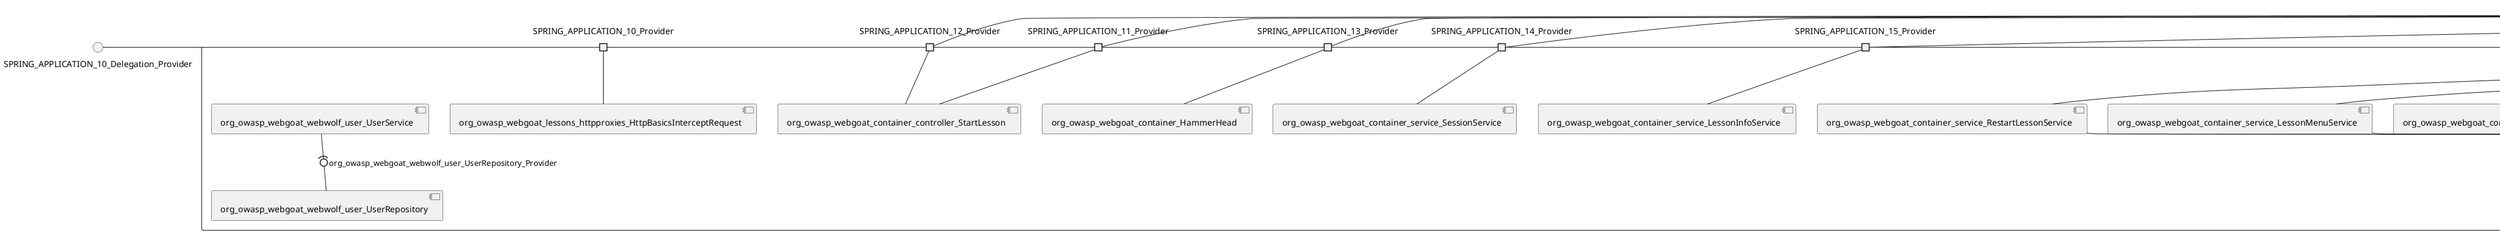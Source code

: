 @startuml
skinparam fixCircleLabelOverlapping true
skinparam componentStyle uml2
() SPRING_APPLICATION_10_Delegation_Provider
() SPRING_APPLICATION_11_Delegation_Provider
() SPRING_APPLICATION_12_Delegation_Provider
() SPRING_APPLICATION_13_Delegation_Provider
() SPRING_APPLICATION_14_Delegation_Provider
() SPRING_APPLICATION_15_Delegation_Provider
() SPRING_APPLICATION_16_Delegation_Provider
() SPRING_APPLICATION_2_Delegation_Provider
() SPRING_APPLICATION_3_Delegation_Provider
() SPRING_APPLICATION_4_Delegation_Provider
() SPRING_APPLICATION_5_Delegation_Provider
() SPRING_APPLICATION_6_Delegation_Provider
() SPRING_APPLICATION_7_Delegation_Provider
() SPRING_APPLICATION_8_Delegation_Provider
() SPRING_APPLICATION_9_Delegation_Provider
() SPRING_APPLICATION_BypassRestrictions_FieldRestrictions_POST_Delegation_Provider
() SPRING_APPLICATION_BypassRestrictions_frontendValidation_POST_Delegation_Provider
() SPRING_APPLICATION_ChromeDevTools_dummy_POST_Delegation_Provider
() SPRING_APPLICATION_ChromeDevTools_network_POST_Delegation_Provider
() SPRING_APPLICATION_CrossSiteScriptingStored_stored_xss_POST_Delegation_Provider
() SPRING_APPLICATION_CrossSiteScriptingStored_stored_xss_follow_up_POST_Delegation_Provider
() SPRING_APPLICATION_CrossSiteScripting_attack1_POST_Delegation_Provider
() SPRING_APPLICATION_CrossSiteScripting_attack3_POST_Delegation_Provider
() SPRING_APPLICATION_CrossSiteScripting_attack4_POST_Delegation_Provider
() SPRING_APPLICATION_CrossSiteScripting_attack5a_GET_Delegation_Provider
() SPRING_APPLICATION_CrossSiteScripting_attack6a_POST_Delegation_Provider
() SPRING_APPLICATION_CrossSiteScripting_dom_follow_up_POST_Delegation_Provider
() SPRING_APPLICATION_CrossSiteScripting_phone_home_xss_POST_Delegation_Provider
() SPRING_APPLICATION_CrossSiteScripting_quiz_GET_POST_Delegation_Provider
() SPRING_APPLICATION_Delegation_Provider
() SPRING_APPLICATION_GET_10_Delegation_Provider
() SPRING_APPLICATION_GET_11_Delegation_Provider
() SPRING_APPLICATION_GET_2_Delegation_Provider
() SPRING_APPLICATION_GET_3_Delegation_Provider
() SPRING_APPLICATION_GET_4_Delegation_Provider
() SPRING_APPLICATION_GET_5_Delegation_Provider
() SPRING_APPLICATION_GET_6_Delegation_Provider
() SPRING_APPLICATION_GET_7_Delegation_Provider
() SPRING_APPLICATION_GET_8_Delegation_Provider
() SPRING_APPLICATION_GET_9_Delegation_Provider
() SPRING_APPLICATION_GET_Delegation_Provider
() SPRING_APPLICATION_HtmlTampering_task_POST_Delegation_Provider
() SPRING_APPLICATION_HttpBasics_attack1_POST_Delegation_Provider
() SPRING_APPLICATION_HttpBasics_attack2_POST_Delegation_Provider
() SPRING_APPLICATION_IDOR_diff_attributes_POST_Delegation_Provider
() SPRING_APPLICATION_IDOR_login_POST_Delegation_Provider
() SPRING_APPLICATION_IDOR_profile_alt_path_POST_Delegation_Provider
() SPRING_APPLICATION_InsecureDeserialization_task_POST_Delegation_Provider
() SPRING_APPLICATION_InsecureLogin_Delegation_Provider
() SPRING_APPLICATION_JWT_decode_POST_Delegation_Provider
() SPRING_APPLICATION_JWT_jku_Delegation_Provider
() SPRING_APPLICATION_JWT_kid_Delegation_Provider
() SPRING_APPLICATION_JWT_quiz_GET_POST_Delegation_Provider
() SPRING_APPLICATION_JWT_refresh_Delegation_Provider
() SPRING_APPLICATION_JWT_secret_POST_Delegation_Provider
() SPRING_APPLICATION_JWT_votings_Delegation_Provider
() SPRING_APPLICATION_LogSpoofing_log_bleeding_POST_Delegation_Provider
() SPRING_APPLICATION_LogSpoofing_log_spoofing_POST_Delegation_Provider
() SPRING_APPLICATION_POST_10_Delegation_Provider
() SPRING_APPLICATION_POST_11_Delegation_Provider
() SPRING_APPLICATION_POST_12_Delegation_Provider
() SPRING_APPLICATION_POST_13_Delegation_Provider
() SPRING_APPLICATION_POST_14_Delegation_Provider
() SPRING_APPLICATION_POST_15_Delegation_Provider
() SPRING_APPLICATION_POST_16_Delegation_Provider
() SPRING_APPLICATION_POST_17_Delegation_Provider
() SPRING_APPLICATION_POST_18_Delegation_Provider
() SPRING_APPLICATION_POST_2_Delegation_Provider
() SPRING_APPLICATION_POST_3_Delegation_Provider
() SPRING_APPLICATION_POST_4_Delegation_Provider
() SPRING_APPLICATION_POST_5_Delegation_Provider
() SPRING_APPLICATION_POST_6_Delegation_Provider
() SPRING_APPLICATION_POST_7_Delegation_Provider
() SPRING_APPLICATION_POST_8_Delegation_Provider
() SPRING_APPLICATION_POST_9_Delegation_Provider
() SPRING_APPLICATION_POST_Delegation_Provider
() SPRING_APPLICATION_PUT_Delegation_Provider
() SPRING_APPLICATION_PasswordReset_ForgotPassword_create_password_reset_link_POST_Delegation_Provider
() SPRING_APPLICATION_PasswordReset_SecurityQuestions_POST_Delegation_Provider
() SPRING_APPLICATION_PasswordReset_reset_Delegation_Provider
() SPRING_APPLICATION_PasswordReset_simple_mail_reset_POST_Delegation_Provider
() SPRING_APPLICATION_PathTraversal_profile_picture_GET_Delegation_Provider
() SPRING_APPLICATION_PathTraversal_profile_picture_fix_GET_Delegation_Provider
() SPRING_APPLICATION_PathTraversal_profile_upload_POST_Delegation_Provider
() SPRING_APPLICATION_PathTraversal_profile_upload_fix_POST_Delegation_Provider
() SPRING_APPLICATION_PathTraversal_profile_upload_remove_user_input_POST_Delegation_Provider
() SPRING_APPLICATION_PathTraversal_random_POST_Delegation_Provider
() SPRING_APPLICATION_PathTraversal_random_picture_GET_Delegation_Provider
() SPRING_APPLICATION_PathTraversal_zip_slip_Delegation_Provider
() SPRING_APPLICATION_SSRF_task1_POST_Delegation_Provider
() SPRING_APPLICATION_SSRF_task2_POST_Delegation_Provider
() SPRING_APPLICATION_SecurePasswords_assignment_POST_Delegation_Provider
() SPRING_APPLICATION_SqlInjectionAdvanced_attack6a_POST_Delegation_Provider
() SPRING_APPLICATION_SqlInjectionAdvanced_attack6b_POST_Delegation_Provider
() SPRING_APPLICATION_SqlInjectionAdvanced_challenge_Login_POST_Delegation_Provider
() SPRING_APPLICATION_SqlInjectionAdvanced_challenge_PUT_Delegation_Provider
() SPRING_APPLICATION_SqlInjectionAdvanced_quiz_GET_POST_Delegation_Provider
() SPRING_APPLICATION_SqlInjectionMitigations_attack10a_POST_Delegation_Provider
() SPRING_APPLICATION_SqlInjectionMitigations_attack10b_POST_Delegation_Provider
() SPRING_APPLICATION_SqlInjectionMitigations_attack12a_POST_Delegation_Provider
() SPRING_APPLICATION_SqlInjectionMitigations_servers_GET_Delegation_Provider
() SPRING_APPLICATION_SqlInjection_assignment5a_POST_Delegation_Provider
() SPRING_APPLICATION_SqlInjection_assignment5b_POST_Delegation_Provider
() SPRING_APPLICATION_SqlInjection_attack10_POST_Delegation_Provider
() SPRING_APPLICATION_SqlInjection_attack2_POST_Delegation_Provider
() SPRING_APPLICATION_SqlInjection_attack3_POST_Delegation_Provider
() SPRING_APPLICATION_SqlInjection_attack4_POST_Delegation_Provider
() SPRING_APPLICATION_SqlInjection_attack5_POST_Delegation_Provider
() SPRING_APPLICATION_SqlInjection_attack8_POST_Delegation_Provider
() SPRING_APPLICATION_SqlInjection_attack9_POST_Delegation_Provider
() SPRING_APPLICATION_SqlOnlyInputValidationOnKeywords_attack_POST_Delegation_Provider
() SPRING_APPLICATION_SqlOnlyInputValidation_attack_POST_Delegation_Provider
() SPRING_APPLICATION_VulnerableComponents_attack1_POST_Delegation_Provider
() SPRING_APPLICATION_WebWolf_GET_Delegation_Provider
() SPRING_APPLICATION_WebWolf_landing_Delegation_Provider
() SPRING_APPLICATION_WebWolf_mail_Delegation_Provider
() SPRING_APPLICATION_challenge_1_POST_Delegation_Provider
() SPRING_APPLICATION_challenge_5_POST_Delegation_Provider
() SPRING_APPLICATION_challenge_7_Delegation_Provider
() SPRING_APPLICATION_challenge_8_Delegation_Provider
() SPRING_APPLICATION_challenge_logo_Delegation_Provider
() SPRING_APPLICATION_cia_quiz_GET_POST_Delegation_Provider
() SPRING_APPLICATION_clientSideFiltering_attack1_POST_Delegation_Provider
() SPRING_APPLICATION_clientSideFiltering_challenge_store_coupons_GET_Delegation_Provider
() SPRING_APPLICATION_clientSideFiltering_getItForFree_POST_Delegation_Provider
() SPRING_APPLICATION_clientSideFiltering_salaries_GET_Delegation_Provider
() SPRING_APPLICATION_crypto_encoding_basic_auth_POST_Delegation_Provider
() SPRING_APPLICATION_crypto_encoding_xor_POST_Delegation_Provider
() SPRING_APPLICATION_crypto_hashing_POST_Delegation_Provider
() SPRING_APPLICATION_crypto_secure_defaults_POST_Delegation_Provider
() SPRING_APPLICATION_crypto_signing_verify_POST_Delegation_Provider
() SPRING_APPLICATION_csrf_feedback_message_POST_Delegation_Provider
() SPRING_APPLICATION_csrf_review_POST_Delegation_Provider
() SPRING_APPLICATION_files_GET_Delegation_Provider
() SPRING_APPLICATION_fileupload_POST_Delegation_Provider
() SPRING_APPLICATION_jwt_Delegation_Provider
() SPRING_APPLICATION_landing_Delegation_Provider
() SPRING_APPLICATION_lesson_template_Delegation_Provider
() SPRING_APPLICATION_login_oauth_mvc_GET_Delegation_Provider
() SPRING_APPLICATION_mail_DELETE_GET_POST_Delegation_Provider
() SPRING_APPLICATION_register_mvc_POST_Delegation_Provider
() SPRING_APPLICATION_registration_GET_Delegation_Provider
() SPRING_APPLICATION_requests_GET_Delegation_Provider
() SPRING_APPLICATION_scoreboard_data_GET_Delegation_Provider
() SPRING_APPLICATION_server_directory_GET_Delegation_Provider
() SPRING_APPLICATION_service_debug_labels_mvc_Delegation_Provider
() SPRING_APPLICATION_service_lessonoverview_mvc_Delegation_Provider
() SPRING_APPLICATION_xxe_comments_GET_Delegation_Provider
rectangle System {
[org_owasp_webgoat_container_HammerHead] [[webgoat-webgoat.repository#_lo2IvJNBEe-SdM0CzqaZ6Q]]
[org_owasp_webgoat_container_WebWolfRedirect] [[webgoat-webgoat.repository#_lo2IvJNBEe-SdM0CzqaZ6Q]]
[org_owasp_webgoat_container_controller_StartLesson] [[webgoat-webgoat.repository#_lo2IvJNBEe-SdM0CzqaZ6Q]]
[org_owasp_webgoat_container_controller_Welcome] [[webgoat-webgoat.repository#_lo2IvJNBEe-SdM0CzqaZ6Q]]
[org_owasp_webgoat_container_i18n_PluginMessages_Provider] [[webgoat-webgoat.repository#_lo2IvJNBEe-SdM0CzqaZ6Q]]
[org_owasp_webgoat_container_report_ReportCardController] [[webgoat-webgoat.repository#_lo2IvJNBEe-SdM0CzqaZ6Q]]
[org_owasp_webgoat_container_service_EnvironmentService] [[webgoat-webgoat.repository#_lo2IvJNBEe-SdM0CzqaZ6Q]]
[org_owasp_webgoat_container_service_HintService] [[webgoat-webgoat.repository#_lo2IvJNBEe-SdM0CzqaZ6Q]]
[org_owasp_webgoat_container_service_LabelDebugService] [[webgoat-webgoat.repository#_lo2IvJNBEe-SdM0CzqaZ6Q]]
[org_owasp_webgoat_container_service_LabelService] [[webgoat-webgoat.repository#_lo2IvJNBEe-SdM0CzqaZ6Q]]
[org_owasp_webgoat_container_service_LessonInfoService] [[webgoat-webgoat.repository#_lo2IvJNBEe-SdM0CzqaZ6Q]]
[org_owasp_webgoat_container_service_LessonMenuService] [[webgoat-webgoat.repository#_lo2IvJNBEe-SdM0CzqaZ6Q]]
[org_owasp_webgoat_container_service_LessonProgressService] [[webgoat-webgoat.repository#_lo2IvJNBEe-SdM0CzqaZ6Q]]
[org_owasp_webgoat_container_service_LessonTitleService] [[webgoat-webgoat.repository#_lo2IvJNBEe-SdM0CzqaZ6Q]]
[org_owasp_webgoat_container_service_RestartLessonService] [[webgoat-webgoat.repository#_lo2IvJNBEe-SdM0CzqaZ6Q]]
[org_owasp_webgoat_container_service_SessionService] [[webgoat-webgoat.repository#_lo2IvJNBEe-SdM0CzqaZ6Q]]
[org_owasp_webgoat_container_session_UserSessionData_Provider] [[webgoat-webgoat.repository#_lo2IvJNBEe-SdM0CzqaZ6Q]]
[org_owasp_webgoat_container_session_WebSession_Provider] [[webgoat-webgoat.repository#_lo2IvJNBEe-SdM0CzqaZ6Q]]
[org_owasp_webgoat_container_users_RegistrationController] [[webgoat-webgoat.repository#_lo2IvJNBEe-SdM0CzqaZ6Q]]
[org_owasp_webgoat_container_users_Scoreboard] [[webgoat-webgoat.repository#_lo2IvJNBEe-SdM0CzqaZ6Q]]
[org_owasp_webgoat_container_users_UserProgressRepository] [[webgoat-webgoat.repository#_lo2IvJNBEe-SdM0CzqaZ6Q]]
[org_owasp_webgoat_container_users_UserRepository] [[webgoat-webgoat.repository#_lo2IvJNBEe-SdM0CzqaZ6Q]]
[org_owasp_webgoat_container_users_UserService] [[webgoat-webgoat.repository#_lo2IvJNBEe-SdM0CzqaZ6Q]]
[org_owasp_webgoat_lessons_authbypass_VerifyAccount] [[webgoat-webgoat.repository#_lo2IvJNBEe-SdM0CzqaZ6Q]]
[org_owasp_webgoat_lessons_bypassrestrictions_BypassRestrictionsFieldRestrictions] [[webgoat-webgoat.repository#_lo2IvJNBEe-SdM0CzqaZ6Q]]
[org_owasp_webgoat_lessons_bypassrestrictions_BypassRestrictionsFrontendValidation] [[webgoat-webgoat.repository#_lo2IvJNBEe-SdM0CzqaZ6Q]]
[org_owasp_webgoat_lessons_challenges_FlagController] [[webgoat-webgoat.repository#_lo2IvJNBEe-SdM0CzqaZ6Q]]
[org_owasp_webgoat_lessons_challenges_challenge1_Assignment1] [[webgoat-webgoat.repository#_lo2IvJNBEe-SdM0CzqaZ6Q]]
[org_owasp_webgoat_lessons_challenges_challenge1_ImageServlet] [[webgoat-webgoat.repository#_lo2IvJNBEe-SdM0CzqaZ6Q]]
[org_owasp_webgoat_lessons_challenges_challenge5_Assignment5] [[webgoat-webgoat.repository#_lo2IvJNBEe-SdM0CzqaZ6Q]]
[org_owasp_webgoat_lessons_challenges_challenge7_Assignment7] [[webgoat-webgoat.repository#_lo2IvJNBEe-SdM0CzqaZ6Q]]
[org_owasp_webgoat_lessons_challenges_challenge8_Assignment8] [[webgoat-webgoat.repository#_lo2IvJNBEe-SdM0CzqaZ6Q]]
[org_owasp_webgoat_lessons_chromedevtools_NetworkDummy] [[webgoat-webgoat.repository#_lo2IvJNBEe-SdM0CzqaZ6Q]]
[org_owasp_webgoat_lessons_chromedevtools_NetworkLesson] [[webgoat-webgoat.repository#_lo2IvJNBEe-SdM0CzqaZ6Q]]
[org_owasp_webgoat_lessons_cia_CIAQuiz] [[webgoat-webgoat.repository#_lo2IvJNBEe-SdM0CzqaZ6Q]]
[org_owasp_webgoat_lessons_clientsidefiltering_ClientSideFilteringAssignment] [[webgoat-webgoat.repository#_lo2IvJNBEe-SdM0CzqaZ6Q]]
[org_owasp_webgoat_lessons_clientsidefiltering_ClientSideFilteringFreeAssignment] [[webgoat-webgoat.repository#_lo2IvJNBEe-SdM0CzqaZ6Q]]
[org_owasp_webgoat_lessons_clientsidefiltering_Salaries] [[webgoat-webgoat.repository#_lo2IvJNBEe-SdM0CzqaZ6Q]]
[org_owasp_webgoat_lessons_clientsidefiltering_ShopEndpoint] [[webgoat-webgoat.repository#_lo2IvJNBEe-SdM0CzqaZ6Q]]
[org_owasp_webgoat_lessons_cryptography_EncodingAssignment] [[webgoat-webgoat.repository#_lo2IvJNBEe-SdM0CzqaZ6Q]]
[org_owasp_webgoat_lessons_cryptography_HashingAssignment] [[webgoat-webgoat.repository#_lo2IvJNBEe-SdM0CzqaZ6Q]]
[org_owasp_webgoat_lessons_cryptography_SecureDefaultsAssignment] [[webgoat-webgoat.repository#_lo2IvJNBEe-SdM0CzqaZ6Q]]
[org_owasp_webgoat_lessons_cryptography_SigningAssignment] [[webgoat-webgoat.repository#_lo2IvJNBEe-SdM0CzqaZ6Q]]
[org_owasp_webgoat_lessons_cryptography_XOREncodingAssignment] [[webgoat-webgoat.repository#_lo2IvJNBEe-SdM0CzqaZ6Q]]
[org_owasp_webgoat_lessons_csrf_CSRFConfirmFlag1] [[webgoat-webgoat.repository#_lo2IvJNBEe-SdM0CzqaZ6Q]]
[org_owasp_webgoat_lessons_csrf_CSRFFeedback] [[webgoat-webgoat.repository#_lo2IvJNBEe-SdM0CzqaZ6Q]]
[org_owasp_webgoat_lessons_csrf_CSRFGetFlag] [[webgoat-webgoat.repository#_lo2IvJNBEe-SdM0CzqaZ6Q]]
[org_owasp_webgoat_lessons_csrf_CSRFLogin] [[webgoat-webgoat.repository#_lo2IvJNBEe-SdM0CzqaZ6Q]]
[org_owasp_webgoat_lessons_csrf_ForgedReviews] [[webgoat-webgoat.repository#_lo2IvJNBEe-SdM0CzqaZ6Q]]
[org_owasp_webgoat_lessons_csrf_ObjectMapper_Provider] [[webgoat-webgoat.repository#_lo2IvJNBEe-SdM0CzqaZ6Q]]
[org_owasp_webgoat_lessons_deserialization_InsecureDeserializationTask] [[webgoat-webgoat.repository#_lo2IvJNBEe-SdM0CzqaZ6Q]]
[org_owasp_webgoat_lessons_hijacksession_HijackSessionAssignment] [[webgoat-webgoat.repository#_lo2IvJNBEe-SdM0CzqaZ6Q]]
[org_owasp_webgoat_lessons_hijacksession_cas_HijackSessionAuthenticationProvider] [[webgoat-webgoat.repository#_lo2IvJNBEe-SdM0CzqaZ6Q]]
[org_owasp_webgoat_lessons_htmltampering_HtmlTamperingTask] [[webgoat-webgoat.repository#_lo2IvJNBEe-SdM0CzqaZ6Q]]
[org_owasp_webgoat_lessons_httpbasics_HttpBasicsLesson] [[webgoat-webgoat.repository#_lo2IvJNBEe-SdM0CzqaZ6Q]]
[org_owasp_webgoat_lessons_httpbasics_HttpBasicsQuiz] [[webgoat-webgoat.repository#_lo2IvJNBEe-SdM0CzqaZ6Q]]
[org_owasp_webgoat_lessons_httpproxies_HttpBasicsInterceptRequest] [[webgoat-webgoat.repository#_lo2IvJNBEe-SdM0CzqaZ6Q]]
[org_owasp_webgoat_lessons_idor_IDORDiffAttributes] [[webgoat-webgoat.repository#_lo2IvJNBEe-SdM0CzqaZ6Q]]
[org_owasp_webgoat_lessons_idor_IDOREditOtherProfile] [[webgoat-webgoat.repository#_lo2IvJNBEe-SdM0CzqaZ6Q]]
[org_owasp_webgoat_lessons_idor_IDORLogin] [[webgoat-webgoat.repository#_lo2IvJNBEe-SdM0CzqaZ6Q]]
[org_owasp_webgoat_lessons_idor_IDORViewOtherProfile] [[webgoat-webgoat.repository#_lo2IvJNBEe-SdM0CzqaZ6Q]]
[org_owasp_webgoat_lessons_idor_IDORViewOwnProfile] [[webgoat-webgoat.repository#_lo2IvJNBEe-SdM0CzqaZ6Q]]
[org_owasp_webgoat_lessons_idor_IDORViewOwnProfileAltUrl] [[webgoat-webgoat.repository#_lo2IvJNBEe-SdM0CzqaZ6Q]]
[org_owasp_webgoat_lessons_insecurelogin_InsecureLoginTask] [[webgoat-webgoat.repository#_lo2IvJNBEe-SdM0CzqaZ6Q]]
[org_owasp_webgoat_lessons_jwt_JWTDecodeEndpoint] [[webgoat-webgoat.repository#_lo2IvJNBEe-SdM0CzqaZ6Q]]
[org_owasp_webgoat_lessons_jwt_JWTQuiz] [[webgoat-webgoat.repository#_lo2IvJNBEe-SdM0CzqaZ6Q]]
[org_owasp_webgoat_lessons_jwt_JWTRefreshEndpoint] [[webgoat-webgoat.repository#_lo2IvJNBEe-SdM0CzqaZ6Q]]
[org_owasp_webgoat_lessons_jwt_JWTSecretKeyEndpoint] [[webgoat-webgoat.repository#_lo2IvJNBEe-SdM0CzqaZ6Q]]
[org_owasp_webgoat_lessons_jwt_JWTVotesEndpoint] [[webgoat-webgoat.repository#_lo2IvJNBEe-SdM0CzqaZ6Q]]
[org_owasp_webgoat_lessons_jwt_claimmisuse_JWTHeaderJKUEndpoint] [[webgoat-webgoat.repository#_lo2IvJNBEe-SdM0CzqaZ6Q]]
[org_owasp_webgoat_lessons_jwt_claimmisuse_JWTHeaderKIDEndpoint] [[webgoat-webgoat.repository#_lo2IvJNBEe-SdM0CzqaZ6Q]]
[org_owasp_webgoat_lessons_lessontemplate_SampleAttack] [[webgoat-webgoat.repository#_lo2IvJNBEe-SdM0CzqaZ6Q]]
[org_owasp_webgoat_lessons_logging_LogBleedingTask] [[webgoat-webgoat.repository#_lo2IvJNBEe-SdM0CzqaZ6Q]]
[org_owasp_webgoat_lessons_logging_LogSpoofingTask] [[webgoat-webgoat.repository#_lo2IvJNBEe-SdM0CzqaZ6Q]]
[org_owasp_webgoat_lessons_missingac_MissingFunctionACHiddenMenus] [[webgoat-webgoat.repository#_lo2IvJNBEe-SdM0CzqaZ6Q]]
[org_owasp_webgoat_lessons_missingac_MissingFunctionACUsers] [[webgoat-webgoat.repository#_lo2IvJNBEe-SdM0CzqaZ6Q]]
[org_owasp_webgoat_lessons_missingac_MissingFunctionACYourHash] [[webgoat-webgoat.repository#_lo2IvJNBEe-SdM0CzqaZ6Q]]
[org_owasp_webgoat_lessons_missingac_MissingFunctionACYourHashAdmin] [[webgoat-webgoat.repository#_lo2IvJNBEe-SdM0CzqaZ6Q]]
[org_owasp_webgoat_lessons_passwordreset_QuestionsAssignment] [[webgoat-webgoat.repository#_lo2IvJNBEe-SdM0CzqaZ6Q]]
[org_owasp_webgoat_lessons_passwordreset_ResetLinkAssignment] [[webgoat-webgoat.repository#_lo2IvJNBEe-SdM0CzqaZ6Q]]
[org_owasp_webgoat_lessons_passwordreset_ResetLinkAssignmentForgotPassword] [[webgoat-webgoat.repository#_lo2IvJNBEe-SdM0CzqaZ6Q]]
[org_owasp_webgoat_lessons_passwordreset_SecurityQuestionAssignment] [[webgoat-webgoat.repository#_lo2IvJNBEe-SdM0CzqaZ6Q]]
[org_owasp_webgoat_lessons_passwordreset_SimpleMailAssignment] [[webgoat-webgoat.repository#_lo2IvJNBEe-SdM0CzqaZ6Q]]
[org_owasp_webgoat_lessons_passwordreset_TriedQuestions] [[webgoat-webgoat.repository#_lo2IvJNBEe-SdM0CzqaZ6Q]]
[org_owasp_webgoat_lessons_pathtraversal_ProfileUpload] [[webgoat-webgoat.repository#_lo2IvJNBEe-SdM0CzqaZ6Q]]
[org_owasp_webgoat_lessons_pathtraversal_ProfileUploadFix] [[webgoat-webgoat.repository#_lo2IvJNBEe-SdM0CzqaZ6Q]]
[org_owasp_webgoat_lessons_pathtraversal_ProfileUploadRemoveUserInput] [[webgoat-webgoat.repository#_lo2IvJNBEe-SdM0CzqaZ6Q]]
[org_owasp_webgoat_lessons_pathtraversal_ProfileUploadRetrieval] [[webgoat-webgoat.repository#_lo2IvJNBEe-SdM0CzqaZ6Q]]
[org_owasp_webgoat_lessons_pathtraversal_ProfileZipSlip] [[webgoat-webgoat.repository#_lo2IvJNBEe-SdM0CzqaZ6Q]]
[org_owasp_webgoat_lessons_securepasswords_SecurePasswordsAssignment] [[webgoat-webgoat.repository#_lo2IvJNBEe-SdM0CzqaZ6Q]]
[org_owasp_webgoat_lessons_spoofcookie_SpoofCookieAssignment] [[webgoat-webgoat.repository#_lo2IvJNBEe-SdM0CzqaZ6Q]]
[org_owasp_webgoat_lessons_sqlinjection_advanced_SqlInjectionChallenge] [[webgoat-webgoat.repository#_lo2IvJNBEe-SdM0CzqaZ6Q]]
[org_owasp_webgoat_lessons_sqlinjection_advanced_SqlInjectionChallengeLogin] [[webgoat-webgoat.repository#_lo2IvJNBEe-SdM0CzqaZ6Q]]
[org_owasp_webgoat_lessons_sqlinjection_advanced_SqlInjectionLesson6a] [[webgoat-webgoat.repository#_lo2IvJNBEe-SdM0CzqaZ6Q]]
[org_owasp_webgoat_lessons_sqlinjection_advanced_SqlInjectionLesson6b] [[webgoat-webgoat.repository#_lo2IvJNBEe-SdM0CzqaZ6Q]]
[org_owasp_webgoat_lessons_sqlinjection_advanced_SqlInjectionQuiz] [[webgoat-webgoat.repository#_lo2IvJNBEe-SdM0CzqaZ6Q]]
[org_owasp_webgoat_lessons_sqlinjection_introduction_SqlInjectionLesson10] [[webgoat-webgoat.repository#_lo2IvJNBEe-SdM0CzqaZ6Q]]
[org_owasp_webgoat_lessons_sqlinjection_introduction_SqlInjectionLesson2] [[webgoat-webgoat.repository#_lo2IvJNBEe-SdM0CzqaZ6Q]]
[org_owasp_webgoat_lessons_sqlinjection_introduction_SqlInjectionLesson3] [[webgoat-webgoat.repository#_lo2IvJNBEe-SdM0CzqaZ6Q]]
[org_owasp_webgoat_lessons_sqlinjection_introduction_SqlInjectionLesson4] [[webgoat-webgoat.repository#_lo2IvJNBEe-SdM0CzqaZ6Q]]
[org_owasp_webgoat_lessons_sqlinjection_introduction_SqlInjectionLesson5] [[webgoat-webgoat.repository#_lo2IvJNBEe-SdM0CzqaZ6Q]]
[org_owasp_webgoat_lessons_sqlinjection_introduction_SqlInjectionLesson5a] [[webgoat-webgoat.repository#_lo2IvJNBEe-SdM0CzqaZ6Q]]
[org_owasp_webgoat_lessons_sqlinjection_introduction_SqlInjectionLesson5b] [[webgoat-webgoat.repository#_lo2IvJNBEe-SdM0CzqaZ6Q]]
[org_owasp_webgoat_lessons_sqlinjection_introduction_SqlInjectionLesson8] [[webgoat-webgoat.repository#_lo2IvJNBEe-SdM0CzqaZ6Q]]
[org_owasp_webgoat_lessons_sqlinjection_introduction_SqlInjectionLesson9] [[webgoat-webgoat.repository#_lo2IvJNBEe-SdM0CzqaZ6Q]]
[org_owasp_webgoat_lessons_sqlinjection_mitigation_Servers] [[webgoat-webgoat.repository#_lo2IvJNBEe-SdM0CzqaZ6Q]]
[org_owasp_webgoat_lessons_sqlinjection_mitigation_SqlInjectionLesson10a] [[webgoat-webgoat.repository#_lo2IvJNBEe-SdM0CzqaZ6Q]]
[org_owasp_webgoat_lessons_sqlinjection_mitigation_SqlInjectionLesson10b] [[webgoat-webgoat.repository#_lo2IvJNBEe-SdM0CzqaZ6Q]]
[org_owasp_webgoat_lessons_sqlinjection_mitigation_SqlInjectionLesson13] [[webgoat-webgoat.repository#_lo2IvJNBEe-SdM0CzqaZ6Q]]
[org_owasp_webgoat_lessons_sqlinjection_mitigation_SqlOnlyInputValidation] [[webgoat-webgoat.repository#_lo2IvJNBEe-SdM0CzqaZ6Q]]
[org_owasp_webgoat_lessons_sqlinjection_mitigation_SqlOnlyInputValidationOnKeywords] [[webgoat-webgoat.repository#_lo2IvJNBEe-SdM0CzqaZ6Q]]
[org_owasp_webgoat_lessons_ssrf_SSRFTask1] [[webgoat-webgoat.repository#_lo2IvJNBEe-SdM0CzqaZ6Q]]
[org_owasp_webgoat_lessons_ssrf_SSRFTask2] [[webgoat-webgoat.repository#_lo2IvJNBEe-SdM0CzqaZ6Q]]
[org_owasp_webgoat_lessons_vulnerablecomponents_VulnerableComponentsLesson] [[webgoat-webgoat.repository#_lo2IvJNBEe-SdM0CzqaZ6Q]]
[org_owasp_webgoat_lessons_webwolfintroduction_LandingAssignment] [[webgoat-webgoat.repository#_lo2IvJNBEe-SdM0CzqaZ6Q]]
[org_owasp_webgoat_lessons_webwolfintroduction_MailAssignment] [[webgoat-webgoat.repository#_lo2IvJNBEe-SdM0CzqaZ6Q]]
[org_owasp_webgoat_lessons_xss_CrossSiteScriptingLesson1] [[webgoat-webgoat.repository#_lo2IvJNBEe-SdM0CzqaZ6Q]]
[org_owasp_webgoat_lessons_xss_CrossSiteScriptingLesson3] [[webgoat-webgoat.repository#_lo2IvJNBEe-SdM0CzqaZ6Q]]
[org_owasp_webgoat_lessons_xss_CrossSiteScriptingLesson4] [[webgoat-webgoat.repository#_lo2IvJNBEe-SdM0CzqaZ6Q]]
[org_owasp_webgoat_lessons_xss_CrossSiteScriptingLesson5a] [[webgoat-webgoat.repository#_lo2IvJNBEe-SdM0CzqaZ6Q]]
[org_owasp_webgoat_lessons_xss_CrossSiteScriptingLesson6a] [[webgoat-webgoat.repository#_lo2IvJNBEe-SdM0CzqaZ6Q]]
[org_owasp_webgoat_lessons_xss_CrossSiteScriptingQuiz] [[webgoat-webgoat.repository#_lo2IvJNBEe-SdM0CzqaZ6Q]]
[org_owasp_webgoat_lessons_xss_DOMCrossSiteScripting] [[webgoat-webgoat.repository#_lo2IvJNBEe-SdM0CzqaZ6Q]]
[org_owasp_webgoat_lessons_xss_DOMCrossSiteScriptingVerifier] [[webgoat-webgoat.repository#_lo2IvJNBEe-SdM0CzqaZ6Q]]
[org_owasp_webgoat_lessons_xss_stored_StoredCrossSiteScriptingVerifier] [[webgoat-webgoat.repository#_lo2IvJNBEe-SdM0CzqaZ6Q]]
[org_owasp_webgoat_lessons_xss_stored_StoredXssComments] [[webgoat-webgoat.repository#_lo2IvJNBEe-SdM0CzqaZ6Q]]
[org_owasp_webgoat_lessons_xxe_BlindSendFileAssignment] [[webgoat-webgoat.repository#_lo2IvJNBEe-SdM0CzqaZ6Q]]
[org_owasp_webgoat_lessons_xxe_CommentsCache] [[webgoat-webgoat.repository#_lo2IvJNBEe-SdM0CzqaZ6Q]]
[org_owasp_webgoat_lessons_xxe_CommentsEndpoint] [[webgoat-webgoat.repository#_lo2IvJNBEe-SdM0CzqaZ6Q]]
[org_owasp_webgoat_lessons_xxe_ContentTypeAssignment] [[webgoat-webgoat.repository#_lo2IvJNBEe-SdM0CzqaZ6Q]]
[org_owasp_webgoat_lessons_xxe_SimpleXXE] [[webgoat-webgoat.repository#_lo2IvJNBEe-SdM0CzqaZ6Q]]
[org_owasp_webgoat_webwolf_FileServer] [[webgoat-webgoat.repository#_lo2IvJNBEe-SdM0CzqaZ6Q]]
[org_owasp_webgoat_webwolf_jwt_JWTController] [[webgoat-webgoat.repository#_lo2IvJNBEe-SdM0CzqaZ6Q]]
[org_owasp_webgoat_webwolf_mailbox_MailboxController] [[webgoat-webgoat.repository#_lo2IvJNBEe-SdM0CzqaZ6Q]]
[org_owasp_webgoat_webwolf_mailbox_MailboxRepository] [[webgoat-webgoat.repository#_lo2IvJNBEe-SdM0CzqaZ6Q]]
[org_owasp_webgoat_webwolf_requests_LandingPage] [[webgoat-webgoat.repository#_lo2IvJNBEe-SdM0CzqaZ6Q]]
[org_owasp_webgoat_webwolf_requests_Requests] [[webgoat-webgoat.repository#_lo2IvJNBEe-SdM0CzqaZ6Q]]
[org_owasp_webgoat_webwolf_user_UserRepository] [[webgoat-webgoat.repository#_lo2IvJNBEe-SdM0CzqaZ6Q]]
[org_owasp_webgoat_webwolf_user_UserService] [[webgoat-webgoat.repository#_lo2IvJNBEe-SdM0CzqaZ6Q]]
port SPRING_APPLICATION_10_Provider
SPRING_APPLICATION_10_Delegation_Provider - SPRING_APPLICATION_10_Provider
SPRING_APPLICATION_10_Provider - [org_owasp_webgoat_lessons_httpproxies_HttpBasicsInterceptRequest]
port SPRING_APPLICATION_11_Provider
SPRING_APPLICATION_11_Delegation_Provider - SPRING_APPLICATION_11_Provider
SPRING_APPLICATION_11_Provider - [org_owasp_webgoat_container_controller_StartLesson]
port SPRING_APPLICATION_12_Provider
SPRING_APPLICATION_12_Delegation_Provider - SPRING_APPLICATION_12_Provider
SPRING_APPLICATION_12_Provider - [org_owasp_webgoat_container_controller_StartLesson]
port SPRING_APPLICATION_13_Provider
SPRING_APPLICATION_13_Delegation_Provider - SPRING_APPLICATION_13_Provider
SPRING_APPLICATION_13_Provider - [org_owasp_webgoat_container_HammerHead]
port SPRING_APPLICATION_14_Provider
SPRING_APPLICATION_14_Delegation_Provider - SPRING_APPLICATION_14_Provider
SPRING_APPLICATION_14_Provider - [org_owasp_webgoat_container_service_SessionService]
port SPRING_APPLICATION_15_Provider
SPRING_APPLICATION_15_Delegation_Provider - SPRING_APPLICATION_15_Provider
SPRING_APPLICATION_15_Provider - [org_owasp_webgoat_container_service_LessonInfoService]
port SPRING_APPLICATION_16_Provider
SPRING_APPLICATION_16_Delegation_Provider - SPRING_APPLICATION_16_Provider
SPRING_APPLICATION_16_Provider - [org_owasp_webgoat_container_service_RestartLessonService]
port SPRING_APPLICATION_2_Provider
SPRING_APPLICATION_2_Delegation_Provider - SPRING_APPLICATION_2_Provider
SPRING_APPLICATION_2_Provider - [org_owasp_webgoat_lessons_xxe_SimpleXXE]
port SPRING_APPLICATION_3_Provider
SPRING_APPLICATION_3_Delegation_Provider - SPRING_APPLICATION_3_Provider
SPRING_APPLICATION_3_Provider - [org_owasp_webgoat_webwolf_FileServer]
port SPRING_APPLICATION_4_Provider
SPRING_APPLICATION_4_Delegation_Provider - SPRING_APPLICATION_4_Provider
SPRING_APPLICATION_4_Provider - [org_owasp_webgoat_lessons_jwt_JWTSecretKeyEndpoint]
port SPRING_APPLICATION_5_Provider
SPRING_APPLICATION_5_Delegation_Provider - SPRING_APPLICATION_5_Provider
SPRING_APPLICATION_5_Provider - [org_owasp_webgoat_container_service_LabelDebugService]
port SPRING_APPLICATION_6_Provider
SPRING_APPLICATION_6_Delegation_Provider - SPRING_APPLICATION_6_Provider
SPRING_APPLICATION_6_Provider - [org_owasp_webgoat_lessons_cryptography_SigningAssignment]
port SPRING_APPLICATION_7_Provider
SPRING_APPLICATION_7_Delegation_Provider - SPRING_APPLICATION_7_Provider
SPRING_APPLICATION_7_Provider - [org_owasp_webgoat_container_service_LessonMenuService]
port SPRING_APPLICATION_8_Provider
SPRING_APPLICATION_8_Delegation_Provider - SPRING_APPLICATION_8_Provider
SPRING_APPLICATION_8_Provider - [org_owasp_webgoat_lessons_cryptography_HashingAssignment]
port SPRING_APPLICATION_9_Provider
SPRING_APPLICATION_9_Delegation_Provider - SPRING_APPLICATION_9_Provider
SPRING_APPLICATION_9_Provider - [org_owasp_webgoat_container_service_LessonTitleService]
port SPRING_APPLICATION_BypassRestrictions_FieldRestrictions_POST_Provider
SPRING_APPLICATION_BypassRestrictions_FieldRestrictions_POST_Delegation_Provider - SPRING_APPLICATION_BypassRestrictions_FieldRestrictions_POST_Provider
SPRING_APPLICATION_BypassRestrictions_FieldRestrictions_POST_Provider - [org_owasp_webgoat_lessons_bypassrestrictions_BypassRestrictionsFieldRestrictions]
port SPRING_APPLICATION_BypassRestrictions_frontendValidation_POST_Provider
SPRING_APPLICATION_BypassRestrictions_frontendValidation_POST_Delegation_Provider - SPRING_APPLICATION_BypassRestrictions_frontendValidation_POST_Provider
SPRING_APPLICATION_BypassRestrictions_frontendValidation_POST_Provider - [org_owasp_webgoat_lessons_bypassrestrictions_BypassRestrictionsFrontendValidation]
port SPRING_APPLICATION_ChromeDevTools_dummy_POST_Provider
SPRING_APPLICATION_ChromeDevTools_dummy_POST_Delegation_Provider - SPRING_APPLICATION_ChromeDevTools_dummy_POST_Provider
SPRING_APPLICATION_ChromeDevTools_dummy_POST_Provider - [org_owasp_webgoat_lessons_chromedevtools_NetworkDummy]
port SPRING_APPLICATION_ChromeDevTools_network_POST_Provider
SPRING_APPLICATION_ChromeDevTools_network_POST_Delegation_Provider - SPRING_APPLICATION_ChromeDevTools_network_POST_Provider
SPRING_APPLICATION_ChromeDevTools_network_POST_Provider - [org_owasp_webgoat_lessons_chromedevtools_NetworkLesson]
port SPRING_APPLICATION_CrossSiteScriptingStored_stored_xss_POST_Provider
SPRING_APPLICATION_CrossSiteScriptingStored_stored_xss_POST_Delegation_Provider - SPRING_APPLICATION_CrossSiteScriptingStored_stored_xss_POST_Provider
SPRING_APPLICATION_CrossSiteScriptingStored_stored_xss_POST_Provider - [org_owasp_webgoat_lessons_xss_stored_StoredXssComments]
port SPRING_APPLICATION_CrossSiteScriptingStored_stored_xss_follow_up_POST_Provider
SPRING_APPLICATION_CrossSiteScriptingStored_stored_xss_follow_up_POST_Delegation_Provider - SPRING_APPLICATION_CrossSiteScriptingStored_stored_xss_follow_up_POST_Provider
SPRING_APPLICATION_CrossSiteScriptingStored_stored_xss_follow_up_POST_Provider - [org_owasp_webgoat_lessons_xss_stored_StoredCrossSiteScriptingVerifier]
port SPRING_APPLICATION_CrossSiteScripting_attack1_POST_Provider
SPRING_APPLICATION_CrossSiteScripting_attack1_POST_Delegation_Provider - SPRING_APPLICATION_CrossSiteScripting_attack1_POST_Provider
SPRING_APPLICATION_CrossSiteScripting_attack1_POST_Provider - [org_owasp_webgoat_lessons_xss_CrossSiteScriptingLesson1]
port SPRING_APPLICATION_CrossSiteScripting_attack3_POST_Provider
SPRING_APPLICATION_CrossSiteScripting_attack3_POST_Delegation_Provider - SPRING_APPLICATION_CrossSiteScripting_attack3_POST_Provider
SPRING_APPLICATION_CrossSiteScripting_attack3_POST_Provider - [org_owasp_webgoat_lessons_xss_CrossSiteScriptingLesson3]
port SPRING_APPLICATION_CrossSiteScripting_attack4_POST_Provider
SPRING_APPLICATION_CrossSiteScripting_attack4_POST_Delegation_Provider - SPRING_APPLICATION_CrossSiteScripting_attack4_POST_Provider
SPRING_APPLICATION_CrossSiteScripting_attack4_POST_Provider - [org_owasp_webgoat_lessons_xss_CrossSiteScriptingLesson4]
port SPRING_APPLICATION_CrossSiteScripting_attack5a_GET_Provider
SPRING_APPLICATION_CrossSiteScripting_attack5a_GET_Delegation_Provider - SPRING_APPLICATION_CrossSiteScripting_attack5a_GET_Provider
SPRING_APPLICATION_CrossSiteScripting_attack5a_GET_Provider - [org_owasp_webgoat_lessons_xss_CrossSiteScriptingLesson5a]
port SPRING_APPLICATION_CrossSiteScripting_attack6a_POST_Provider
SPRING_APPLICATION_CrossSiteScripting_attack6a_POST_Delegation_Provider - SPRING_APPLICATION_CrossSiteScripting_attack6a_POST_Provider
SPRING_APPLICATION_CrossSiteScripting_attack6a_POST_Provider - [org_owasp_webgoat_lessons_xss_CrossSiteScriptingLesson6a]
port SPRING_APPLICATION_CrossSiteScripting_dom_follow_up_POST_Provider
SPRING_APPLICATION_CrossSiteScripting_dom_follow_up_POST_Delegation_Provider - SPRING_APPLICATION_CrossSiteScripting_dom_follow_up_POST_Provider
SPRING_APPLICATION_CrossSiteScripting_dom_follow_up_POST_Provider - [org_owasp_webgoat_lessons_xss_DOMCrossSiteScriptingVerifier]
port SPRING_APPLICATION_CrossSiteScripting_phone_home_xss_POST_Provider
SPRING_APPLICATION_CrossSiteScripting_phone_home_xss_POST_Delegation_Provider - SPRING_APPLICATION_CrossSiteScripting_phone_home_xss_POST_Provider
SPRING_APPLICATION_CrossSiteScripting_phone_home_xss_POST_Provider - [org_owasp_webgoat_lessons_xss_DOMCrossSiteScripting]
port SPRING_APPLICATION_CrossSiteScripting_quiz_GET_POST_Provider
SPRING_APPLICATION_CrossSiteScripting_quiz_GET_POST_Delegation_Provider - SPRING_APPLICATION_CrossSiteScripting_quiz_GET_POST_Provider
SPRING_APPLICATION_CrossSiteScripting_quiz_GET_POST_Provider - [org_owasp_webgoat_lessons_xss_CrossSiteScriptingQuiz]
port SPRING_APPLICATION_Provider
SPRING_APPLICATION_Delegation_Provider - SPRING_APPLICATION_Provider
SPRING_APPLICATION_Provider - [org_owasp_webgoat_lessons_cryptography_HashingAssignment]
port SPRING_APPLICATION_GET_10_Provider
SPRING_APPLICATION_GET_10_Delegation_Provider - SPRING_APPLICATION_GET_10_Provider
SPRING_APPLICATION_GET_10_Provider - [org_owasp_webgoat_lessons_idor_IDORViewOwnProfile]
port SPRING_APPLICATION_GET_11_Provider
SPRING_APPLICATION_GET_11_Delegation_Provider - SPRING_APPLICATION_GET_11_Provider
SPRING_APPLICATION_GET_11_Provider - [org_owasp_webgoat_lessons_missingac_MissingFunctionACUsers]
port SPRING_APPLICATION_GET_2_Provider
SPRING_APPLICATION_GET_2_Delegation_Provider - SPRING_APPLICATION_GET_2_Provider
SPRING_APPLICATION_GET_2_Provider - [org_owasp_webgoat_lessons_cryptography_EncodingAssignment]
port SPRING_APPLICATION_GET_3_Provider
SPRING_APPLICATION_GET_3_Delegation_Provider - SPRING_APPLICATION_GET_3_Provider
SPRING_APPLICATION_GET_3_Provider - [org_owasp_webgoat_lessons_spoofcookie_SpoofCookieAssignment]
port SPRING_APPLICATION_GET_4_Provider
SPRING_APPLICATION_GET_4_Delegation_Provider - SPRING_APPLICATION_GET_4_Provider
SPRING_APPLICATION_GET_4_Provider - [org_owasp_webgoat_lessons_csrf_ForgedReviews]
port SPRING_APPLICATION_GET_5_Provider
SPRING_APPLICATION_GET_5_Delegation_Provider - SPRING_APPLICATION_GET_5_Provider
SPRING_APPLICATION_GET_5_Provider - [org_owasp_webgoat_container_service_LabelService]
port SPRING_APPLICATION_GET_6_Provider
SPRING_APPLICATION_GET_6_Delegation_Provider - SPRING_APPLICATION_GET_6_Provider
SPRING_APPLICATION_GET_6_Provider - [org_owasp_webgoat_lessons_idor_IDORViewOtherProfile]
port SPRING_APPLICATION_GET_7_Provider
SPRING_APPLICATION_GET_7_Delegation_Provider - SPRING_APPLICATION_GET_7_Provider
SPRING_APPLICATION_GET_7_Provider - [org_owasp_webgoat_container_report_ReportCardController]
port SPRING_APPLICATION_GET_8_Provider
SPRING_APPLICATION_GET_8_Delegation_Provider - SPRING_APPLICATION_GET_8_Provider
SPRING_APPLICATION_GET_8_Provider - [org_owasp_webgoat_container_service_HintService]
port SPRING_APPLICATION_GET_9_Provider
SPRING_APPLICATION_GET_9_Delegation_Provider - SPRING_APPLICATION_GET_9_Provider
SPRING_APPLICATION_GET_9_Provider - [org_owasp_webgoat_lessons_xss_stored_StoredXssComments]
port SPRING_APPLICATION_GET_Provider
SPRING_APPLICATION_GET_Delegation_Provider - SPRING_APPLICATION_GET_Provider
SPRING_APPLICATION_GET_Provider - [org_owasp_webgoat_container_controller_Welcome]
port SPRING_APPLICATION_HtmlTampering_task_POST_Provider
SPRING_APPLICATION_HtmlTampering_task_POST_Delegation_Provider - SPRING_APPLICATION_HtmlTampering_task_POST_Provider
SPRING_APPLICATION_HtmlTampering_task_POST_Provider - [org_owasp_webgoat_lessons_htmltampering_HtmlTamperingTask]
port SPRING_APPLICATION_HttpBasics_attack1_POST_Provider
SPRING_APPLICATION_HttpBasics_attack1_POST_Delegation_Provider - SPRING_APPLICATION_HttpBasics_attack1_POST_Provider
SPRING_APPLICATION_HttpBasics_attack1_POST_Provider - [org_owasp_webgoat_lessons_httpbasics_HttpBasicsLesson]
port SPRING_APPLICATION_HttpBasics_attack2_POST_Provider
SPRING_APPLICATION_HttpBasics_attack2_POST_Delegation_Provider - SPRING_APPLICATION_HttpBasics_attack2_POST_Provider
SPRING_APPLICATION_HttpBasics_attack2_POST_Provider - [org_owasp_webgoat_lessons_httpbasics_HttpBasicsQuiz]
port SPRING_APPLICATION_IDOR_diff_attributes_POST_Provider
SPRING_APPLICATION_IDOR_diff_attributes_POST_Delegation_Provider - SPRING_APPLICATION_IDOR_diff_attributes_POST_Provider
SPRING_APPLICATION_IDOR_diff_attributes_POST_Provider - [org_owasp_webgoat_lessons_idor_IDORDiffAttributes]
port SPRING_APPLICATION_IDOR_login_POST_Provider
SPRING_APPLICATION_IDOR_login_POST_Delegation_Provider - SPRING_APPLICATION_IDOR_login_POST_Provider
SPRING_APPLICATION_IDOR_login_POST_Provider - [org_owasp_webgoat_lessons_idor_IDORLogin]
port SPRING_APPLICATION_IDOR_profile_alt_path_POST_Provider
SPRING_APPLICATION_IDOR_profile_alt_path_POST_Delegation_Provider - SPRING_APPLICATION_IDOR_profile_alt_path_POST_Provider
SPRING_APPLICATION_IDOR_profile_alt_path_POST_Provider - [org_owasp_webgoat_lessons_idor_IDORViewOwnProfileAltUrl]
port SPRING_APPLICATION_InsecureDeserialization_task_POST_Provider
SPRING_APPLICATION_InsecureDeserialization_task_POST_Delegation_Provider - SPRING_APPLICATION_InsecureDeserialization_task_POST_Provider
SPRING_APPLICATION_InsecureDeserialization_task_POST_Provider - [org_owasp_webgoat_lessons_deserialization_InsecureDeserializationTask]
port SPRING_APPLICATION_InsecureLogin_Provider
SPRING_APPLICATION_InsecureLogin_Delegation_Provider - SPRING_APPLICATION_InsecureLogin_Provider
SPRING_APPLICATION_InsecureLogin_Provider - [org_owasp_webgoat_lessons_insecurelogin_InsecureLoginTask]
port SPRING_APPLICATION_JWT_decode_POST_Provider
SPRING_APPLICATION_JWT_decode_POST_Delegation_Provider - SPRING_APPLICATION_JWT_decode_POST_Provider
SPRING_APPLICATION_JWT_decode_POST_Provider - [org_owasp_webgoat_lessons_jwt_JWTDecodeEndpoint]
port SPRING_APPLICATION_JWT_jku_Provider
SPRING_APPLICATION_JWT_jku_Delegation_Provider - SPRING_APPLICATION_JWT_jku_Provider
SPRING_APPLICATION_JWT_jku_Provider - [org_owasp_webgoat_lessons_jwt_claimmisuse_JWTHeaderJKUEndpoint]
port SPRING_APPLICATION_JWT_kid_Provider
SPRING_APPLICATION_JWT_kid_Delegation_Provider - SPRING_APPLICATION_JWT_kid_Provider
SPRING_APPLICATION_JWT_kid_Provider - [org_owasp_webgoat_lessons_jwt_claimmisuse_JWTHeaderKIDEndpoint]
port SPRING_APPLICATION_JWT_quiz_GET_POST_Provider
SPRING_APPLICATION_JWT_quiz_GET_POST_Delegation_Provider - SPRING_APPLICATION_JWT_quiz_GET_POST_Provider
SPRING_APPLICATION_JWT_quiz_GET_POST_Provider - [org_owasp_webgoat_lessons_jwt_JWTQuiz]
port SPRING_APPLICATION_JWT_refresh_Provider
SPRING_APPLICATION_JWT_refresh_Delegation_Provider - SPRING_APPLICATION_JWT_refresh_Provider
SPRING_APPLICATION_JWT_refresh_Provider - [org_owasp_webgoat_lessons_jwt_JWTRefreshEndpoint]
port SPRING_APPLICATION_JWT_secret_POST_Provider
SPRING_APPLICATION_JWT_secret_POST_Delegation_Provider - SPRING_APPLICATION_JWT_secret_POST_Provider
SPRING_APPLICATION_JWT_secret_POST_Provider - [org_owasp_webgoat_lessons_jwt_JWTSecretKeyEndpoint]
port SPRING_APPLICATION_JWT_votings_Provider
SPRING_APPLICATION_JWT_votings_Delegation_Provider - SPRING_APPLICATION_JWT_votings_Provider
SPRING_APPLICATION_JWT_votings_Provider - [org_owasp_webgoat_lessons_jwt_JWTVotesEndpoint]
port SPRING_APPLICATION_LogSpoofing_log_bleeding_POST_Provider
SPRING_APPLICATION_LogSpoofing_log_bleeding_POST_Delegation_Provider - SPRING_APPLICATION_LogSpoofing_log_bleeding_POST_Provider
SPRING_APPLICATION_LogSpoofing_log_bleeding_POST_Provider - [org_owasp_webgoat_lessons_logging_LogBleedingTask]
port SPRING_APPLICATION_LogSpoofing_log_spoofing_POST_Provider
SPRING_APPLICATION_LogSpoofing_log_spoofing_POST_Delegation_Provider - SPRING_APPLICATION_LogSpoofing_log_spoofing_POST_Provider
SPRING_APPLICATION_LogSpoofing_log_spoofing_POST_Provider - [org_owasp_webgoat_lessons_logging_LogSpoofingTask]
port SPRING_APPLICATION_POST_10_Provider
SPRING_APPLICATION_POST_10_Delegation_Provider - SPRING_APPLICATION_POST_10_Provider
SPRING_APPLICATION_POST_10_Provider - [org_owasp_webgoat_lessons_xxe_SimpleXXE]
port SPRING_APPLICATION_POST_11_Provider
SPRING_APPLICATION_POST_11_Delegation_Provider - SPRING_APPLICATION_POST_11_Provider
SPRING_APPLICATION_POST_11_Provider - [org_owasp_webgoat_lessons_missingac_MissingFunctionACHiddenMenus]
port SPRING_APPLICATION_POST_12_Provider
SPRING_APPLICATION_POST_12_Delegation_Provider - SPRING_APPLICATION_POST_12_Provider
SPRING_APPLICATION_POST_12_Provider - [org_owasp_webgoat_lessons_missingac_MissingFunctionACYourHash]
port SPRING_APPLICATION_POST_13_Provider
SPRING_APPLICATION_POST_13_Delegation_Provider - SPRING_APPLICATION_POST_13_Provider
SPRING_APPLICATION_POST_13_Provider - [org_owasp_webgoat_lessons_authbypass_VerifyAccount]
port SPRING_APPLICATION_POST_14_Provider
SPRING_APPLICATION_POST_14_Delegation_Provider - SPRING_APPLICATION_POST_14_Provider
SPRING_APPLICATION_POST_14_Provider - [org_owasp_webgoat_lessons_missingac_MissingFunctionACUsers]
port SPRING_APPLICATION_POST_15_Provider
SPRING_APPLICATION_POST_15_Delegation_Provider - SPRING_APPLICATION_POST_15_Provider
SPRING_APPLICATION_POST_15_Provider - [org_owasp_webgoat_lessons_challenges_FlagController]
port SPRING_APPLICATION_POST_16_Provider
SPRING_APPLICATION_POST_16_Delegation_Provider - SPRING_APPLICATION_POST_16_Provider
SPRING_APPLICATION_POST_16_Provider - [org_owasp_webgoat_lessons_csrf_CSRFConfirmFlag1]
port SPRING_APPLICATION_POST_17_Provider
SPRING_APPLICATION_POST_17_Delegation_Provider - SPRING_APPLICATION_POST_17_Provider
SPRING_APPLICATION_POST_17_Provider - [org_owasp_webgoat_lessons_passwordreset_QuestionsAssignment]
port SPRING_APPLICATION_POST_18_Provider
SPRING_APPLICATION_POST_18_Delegation_Provider - SPRING_APPLICATION_POST_18_Provider
SPRING_APPLICATION_POST_18_Provider - [org_owasp_webgoat_lessons_hijacksession_HijackSessionAssignment]
port SPRING_APPLICATION_POST_2_Provider
SPRING_APPLICATION_POST_2_Delegation_Provider - SPRING_APPLICATION_POST_2_Provider
SPRING_APPLICATION_POST_2_Provider - [org_owasp_webgoat_lessons_spoofcookie_SpoofCookieAssignment]
port SPRING_APPLICATION_POST_3_Provider
SPRING_APPLICATION_POST_3_Delegation_Provider - SPRING_APPLICATION_POST_3_Provider
SPRING_APPLICATION_POST_3_Provider - [org_owasp_webgoat_lessons_passwordreset_SimpleMailAssignment]
port SPRING_APPLICATION_POST_4_Provider
SPRING_APPLICATION_POST_4_Delegation_Provider - SPRING_APPLICATION_POST_4_Provider
SPRING_APPLICATION_POST_4_Provider - [org_owasp_webgoat_lessons_xxe_ContentTypeAssignment]
port SPRING_APPLICATION_POST_5_Provider
SPRING_APPLICATION_POST_5_Delegation_Provider - SPRING_APPLICATION_POST_5_Provider
SPRING_APPLICATION_POST_5_Provider - [org_owasp_webgoat_lessons_chromedevtools_NetworkLesson]
port SPRING_APPLICATION_POST_6_Provider
SPRING_APPLICATION_POST_6_Delegation_Provider - SPRING_APPLICATION_POST_6_Provider
SPRING_APPLICATION_POST_6_Provider - [org_owasp_webgoat_lessons_csrf_CSRFLogin]
port SPRING_APPLICATION_POST_7_Provider
SPRING_APPLICATION_POST_7_Delegation_Provider - SPRING_APPLICATION_POST_7_Provider
SPRING_APPLICATION_POST_7_Provider - [org_owasp_webgoat_lessons_missingac_MissingFunctionACYourHashAdmin]
port SPRING_APPLICATION_POST_8_Provider
SPRING_APPLICATION_POST_8_Delegation_Provider - SPRING_APPLICATION_POST_8_Provider
SPRING_APPLICATION_POST_8_Provider - [org_owasp_webgoat_lessons_xxe_BlindSendFileAssignment]
port SPRING_APPLICATION_POST_9_Provider
SPRING_APPLICATION_POST_9_Delegation_Provider - SPRING_APPLICATION_POST_9_Provider
SPRING_APPLICATION_POST_9_Provider - [org_owasp_webgoat_lessons_csrf_CSRFFeedback]
port SPRING_APPLICATION_POST_Provider
SPRING_APPLICATION_POST_Delegation_Provider - SPRING_APPLICATION_POST_Provider
SPRING_APPLICATION_POST_Provider - [org_owasp_webgoat_lessons_csrf_CSRFGetFlag]
port SPRING_APPLICATION_PUT_Provider
SPRING_APPLICATION_PUT_Delegation_Provider - SPRING_APPLICATION_PUT_Provider
SPRING_APPLICATION_PUT_Provider - [org_owasp_webgoat_lessons_idor_IDOREditOtherProfile]
port SPRING_APPLICATION_PasswordReset_ForgotPassword_create_password_reset_link_POST_Provider
SPRING_APPLICATION_PasswordReset_ForgotPassword_create_password_reset_link_POST_Delegation_Provider - SPRING_APPLICATION_PasswordReset_ForgotPassword_create_password_reset_link_POST_Provider
SPRING_APPLICATION_PasswordReset_ForgotPassword_create_password_reset_link_POST_Provider - [org_owasp_webgoat_lessons_passwordreset_ResetLinkAssignmentForgotPassword]
port SPRING_APPLICATION_PasswordReset_SecurityQuestions_POST_Provider
SPRING_APPLICATION_PasswordReset_SecurityQuestions_POST_Delegation_Provider - SPRING_APPLICATION_PasswordReset_SecurityQuestions_POST_Provider
SPRING_APPLICATION_PasswordReset_SecurityQuestions_POST_Provider - [org_owasp_webgoat_lessons_passwordreset_SecurityQuestionAssignment]
port SPRING_APPLICATION_PasswordReset_reset_Provider
SPRING_APPLICATION_PasswordReset_reset_Delegation_Provider - SPRING_APPLICATION_PasswordReset_reset_Provider
SPRING_APPLICATION_PasswordReset_reset_Provider - [org_owasp_webgoat_lessons_passwordreset_ResetLinkAssignment]
port SPRING_APPLICATION_PasswordReset_simple_mail_reset_POST_Provider
SPRING_APPLICATION_PasswordReset_simple_mail_reset_POST_Delegation_Provider - SPRING_APPLICATION_PasswordReset_simple_mail_reset_POST_Provider
SPRING_APPLICATION_PasswordReset_simple_mail_reset_POST_Provider - [org_owasp_webgoat_lessons_passwordreset_SimpleMailAssignment]
port SPRING_APPLICATION_PathTraversal_profile_picture_GET_Provider
SPRING_APPLICATION_PathTraversal_profile_picture_GET_Delegation_Provider - SPRING_APPLICATION_PathTraversal_profile_picture_GET_Provider
SPRING_APPLICATION_PathTraversal_profile_picture_GET_Provider - [org_owasp_webgoat_lessons_pathtraversal_ProfileUpload]
port SPRING_APPLICATION_PathTraversal_profile_picture_fix_GET_Provider
SPRING_APPLICATION_PathTraversal_profile_picture_fix_GET_Delegation_Provider - SPRING_APPLICATION_PathTraversal_profile_picture_fix_GET_Provider
SPRING_APPLICATION_PathTraversal_profile_picture_fix_GET_Provider - [org_owasp_webgoat_lessons_pathtraversal_ProfileUploadFix]
port SPRING_APPLICATION_PathTraversal_profile_upload_POST_Provider
SPRING_APPLICATION_PathTraversal_profile_upload_POST_Delegation_Provider - SPRING_APPLICATION_PathTraversal_profile_upload_POST_Provider
SPRING_APPLICATION_PathTraversal_profile_upload_POST_Provider - [org_owasp_webgoat_lessons_pathtraversal_ProfileUpload]
port SPRING_APPLICATION_PathTraversal_profile_upload_fix_POST_Provider
SPRING_APPLICATION_PathTraversal_profile_upload_fix_POST_Delegation_Provider - SPRING_APPLICATION_PathTraversal_profile_upload_fix_POST_Provider
SPRING_APPLICATION_PathTraversal_profile_upload_fix_POST_Provider - [org_owasp_webgoat_lessons_pathtraversal_ProfileUploadFix]
port SPRING_APPLICATION_PathTraversal_profile_upload_remove_user_input_POST_Provider
SPRING_APPLICATION_PathTraversal_profile_upload_remove_user_input_POST_Delegation_Provider - SPRING_APPLICATION_PathTraversal_profile_upload_remove_user_input_POST_Provider
SPRING_APPLICATION_PathTraversal_profile_upload_remove_user_input_POST_Provider - [org_owasp_webgoat_lessons_pathtraversal_ProfileUploadRemoveUserInput]
port SPRING_APPLICATION_PathTraversal_random_POST_Provider
SPRING_APPLICATION_PathTraversal_random_POST_Delegation_Provider - SPRING_APPLICATION_PathTraversal_random_POST_Provider
SPRING_APPLICATION_PathTraversal_random_POST_Provider - [org_owasp_webgoat_lessons_pathtraversal_ProfileUploadRetrieval]
port SPRING_APPLICATION_PathTraversal_random_picture_GET_Provider
SPRING_APPLICATION_PathTraversal_random_picture_GET_Delegation_Provider - SPRING_APPLICATION_PathTraversal_random_picture_GET_Provider
SPRING_APPLICATION_PathTraversal_random_picture_GET_Provider - [org_owasp_webgoat_lessons_pathtraversal_ProfileUploadRetrieval]
port SPRING_APPLICATION_PathTraversal_zip_slip_Provider
SPRING_APPLICATION_PathTraversal_zip_slip_Delegation_Provider - SPRING_APPLICATION_PathTraversal_zip_slip_Provider
SPRING_APPLICATION_PathTraversal_zip_slip_Provider - [org_owasp_webgoat_lessons_pathtraversal_ProfileZipSlip]
port SPRING_APPLICATION_SSRF_task1_POST_Provider
SPRING_APPLICATION_SSRF_task1_POST_Delegation_Provider - SPRING_APPLICATION_SSRF_task1_POST_Provider
SPRING_APPLICATION_SSRF_task1_POST_Provider - [org_owasp_webgoat_lessons_ssrf_SSRFTask1]
port SPRING_APPLICATION_SSRF_task2_POST_Provider
SPRING_APPLICATION_SSRF_task2_POST_Delegation_Provider - SPRING_APPLICATION_SSRF_task2_POST_Provider
SPRING_APPLICATION_SSRF_task2_POST_Provider - [org_owasp_webgoat_lessons_ssrf_SSRFTask2]
port SPRING_APPLICATION_SecurePasswords_assignment_POST_Provider
SPRING_APPLICATION_SecurePasswords_assignment_POST_Delegation_Provider - SPRING_APPLICATION_SecurePasswords_assignment_POST_Provider
SPRING_APPLICATION_SecurePasswords_assignment_POST_Provider - [org_owasp_webgoat_lessons_securepasswords_SecurePasswordsAssignment]
port SPRING_APPLICATION_SqlInjectionAdvanced_attack6a_POST_Provider
SPRING_APPLICATION_SqlInjectionAdvanced_attack6a_POST_Delegation_Provider - SPRING_APPLICATION_SqlInjectionAdvanced_attack6a_POST_Provider
SPRING_APPLICATION_SqlInjectionAdvanced_attack6a_POST_Provider - [org_owasp_webgoat_lessons_sqlinjection_advanced_SqlInjectionLesson6a]
port SPRING_APPLICATION_SqlInjectionAdvanced_attack6b_POST_Provider
SPRING_APPLICATION_SqlInjectionAdvanced_attack6b_POST_Delegation_Provider - SPRING_APPLICATION_SqlInjectionAdvanced_attack6b_POST_Provider
SPRING_APPLICATION_SqlInjectionAdvanced_attack6b_POST_Provider - [org_owasp_webgoat_lessons_sqlinjection_advanced_SqlInjectionLesson6b]
port SPRING_APPLICATION_SqlInjectionAdvanced_challenge_Login_POST_Provider
SPRING_APPLICATION_SqlInjectionAdvanced_challenge_Login_POST_Delegation_Provider - SPRING_APPLICATION_SqlInjectionAdvanced_challenge_Login_POST_Provider
SPRING_APPLICATION_SqlInjectionAdvanced_challenge_Login_POST_Provider - [org_owasp_webgoat_lessons_sqlinjection_advanced_SqlInjectionChallengeLogin]
port SPRING_APPLICATION_SqlInjectionAdvanced_challenge_PUT_Provider
SPRING_APPLICATION_SqlInjectionAdvanced_challenge_PUT_Delegation_Provider - SPRING_APPLICATION_SqlInjectionAdvanced_challenge_PUT_Provider
SPRING_APPLICATION_SqlInjectionAdvanced_challenge_PUT_Provider - [org_owasp_webgoat_lessons_sqlinjection_advanced_SqlInjectionChallenge]
port SPRING_APPLICATION_SqlInjectionAdvanced_quiz_GET_POST_Provider
SPRING_APPLICATION_SqlInjectionAdvanced_quiz_GET_POST_Delegation_Provider - SPRING_APPLICATION_SqlInjectionAdvanced_quiz_GET_POST_Provider
SPRING_APPLICATION_SqlInjectionAdvanced_quiz_GET_POST_Provider - [org_owasp_webgoat_lessons_sqlinjection_advanced_SqlInjectionQuiz]
port SPRING_APPLICATION_SqlInjectionMitigations_attack10a_POST_Provider
SPRING_APPLICATION_SqlInjectionMitigations_attack10a_POST_Delegation_Provider - SPRING_APPLICATION_SqlInjectionMitigations_attack10a_POST_Provider
SPRING_APPLICATION_SqlInjectionMitigations_attack10a_POST_Provider - [org_owasp_webgoat_lessons_sqlinjection_mitigation_SqlInjectionLesson10a]
port SPRING_APPLICATION_SqlInjectionMitigations_attack10b_POST_Provider
SPRING_APPLICATION_SqlInjectionMitigations_attack10b_POST_Delegation_Provider - SPRING_APPLICATION_SqlInjectionMitigations_attack10b_POST_Provider
SPRING_APPLICATION_SqlInjectionMitigations_attack10b_POST_Provider - [org_owasp_webgoat_lessons_sqlinjection_mitigation_SqlInjectionLesson10b]
port SPRING_APPLICATION_SqlInjectionMitigations_attack12a_POST_Provider
SPRING_APPLICATION_SqlInjectionMitigations_attack12a_POST_Delegation_Provider - SPRING_APPLICATION_SqlInjectionMitigations_attack12a_POST_Provider
SPRING_APPLICATION_SqlInjectionMitigations_attack12a_POST_Provider - [org_owasp_webgoat_lessons_sqlinjection_mitigation_SqlInjectionLesson13]
port SPRING_APPLICATION_SqlInjectionMitigations_servers_GET_Provider
SPRING_APPLICATION_SqlInjectionMitigations_servers_GET_Delegation_Provider - SPRING_APPLICATION_SqlInjectionMitigations_servers_GET_Provider
SPRING_APPLICATION_SqlInjectionMitigations_servers_GET_Provider - [org_owasp_webgoat_lessons_sqlinjection_mitigation_Servers]
port SPRING_APPLICATION_SqlInjection_assignment5a_POST_Provider
SPRING_APPLICATION_SqlInjection_assignment5a_POST_Delegation_Provider - SPRING_APPLICATION_SqlInjection_assignment5a_POST_Provider
SPRING_APPLICATION_SqlInjection_assignment5a_POST_Provider - [org_owasp_webgoat_lessons_sqlinjection_introduction_SqlInjectionLesson5a]
port SPRING_APPLICATION_SqlInjection_assignment5b_POST_Provider
SPRING_APPLICATION_SqlInjection_assignment5b_POST_Delegation_Provider - SPRING_APPLICATION_SqlInjection_assignment5b_POST_Provider
SPRING_APPLICATION_SqlInjection_assignment5b_POST_Provider - [org_owasp_webgoat_lessons_sqlinjection_introduction_SqlInjectionLesson5b]
port SPRING_APPLICATION_SqlInjection_attack10_POST_Provider
SPRING_APPLICATION_SqlInjection_attack10_POST_Delegation_Provider - SPRING_APPLICATION_SqlInjection_attack10_POST_Provider
SPRING_APPLICATION_SqlInjection_attack10_POST_Provider - [org_owasp_webgoat_lessons_sqlinjection_introduction_SqlInjectionLesson10]
port SPRING_APPLICATION_SqlInjection_attack2_POST_Provider
SPRING_APPLICATION_SqlInjection_attack2_POST_Delegation_Provider - SPRING_APPLICATION_SqlInjection_attack2_POST_Provider
SPRING_APPLICATION_SqlInjection_attack2_POST_Provider - [org_owasp_webgoat_lessons_sqlinjection_introduction_SqlInjectionLesson2]
port SPRING_APPLICATION_SqlInjection_attack3_POST_Provider
SPRING_APPLICATION_SqlInjection_attack3_POST_Delegation_Provider - SPRING_APPLICATION_SqlInjection_attack3_POST_Provider
SPRING_APPLICATION_SqlInjection_attack3_POST_Provider - [org_owasp_webgoat_lessons_sqlinjection_introduction_SqlInjectionLesson3]
port SPRING_APPLICATION_SqlInjection_attack4_POST_Provider
SPRING_APPLICATION_SqlInjection_attack4_POST_Delegation_Provider - SPRING_APPLICATION_SqlInjection_attack4_POST_Provider
SPRING_APPLICATION_SqlInjection_attack4_POST_Provider - [org_owasp_webgoat_lessons_sqlinjection_introduction_SqlInjectionLesson4]
port SPRING_APPLICATION_SqlInjection_attack5_POST_Provider
SPRING_APPLICATION_SqlInjection_attack5_POST_Delegation_Provider - SPRING_APPLICATION_SqlInjection_attack5_POST_Provider
SPRING_APPLICATION_SqlInjection_attack5_POST_Provider - [org_owasp_webgoat_lessons_sqlinjection_introduction_SqlInjectionLesson5]
port SPRING_APPLICATION_SqlInjection_attack8_POST_Provider
SPRING_APPLICATION_SqlInjection_attack8_POST_Delegation_Provider - SPRING_APPLICATION_SqlInjection_attack8_POST_Provider
SPRING_APPLICATION_SqlInjection_attack8_POST_Provider - [org_owasp_webgoat_lessons_sqlinjection_introduction_SqlInjectionLesson8]
port SPRING_APPLICATION_SqlInjection_attack9_POST_Provider
SPRING_APPLICATION_SqlInjection_attack9_POST_Delegation_Provider - SPRING_APPLICATION_SqlInjection_attack9_POST_Provider
SPRING_APPLICATION_SqlInjection_attack9_POST_Provider - [org_owasp_webgoat_lessons_sqlinjection_introduction_SqlInjectionLesson9]
port SPRING_APPLICATION_SqlOnlyInputValidationOnKeywords_attack_POST_Provider
SPRING_APPLICATION_SqlOnlyInputValidationOnKeywords_attack_POST_Delegation_Provider - SPRING_APPLICATION_SqlOnlyInputValidationOnKeywords_attack_POST_Provider
SPRING_APPLICATION_SqlOnlyInputValidationOnKeywords_attack_POST_Provider - [org_owasp_webgoat_lessons_sqlinjection_mitigation_SqlOnlyInputValidationOnKeywords]
port SPRING_APPLICATION_SqlOnlyInputValidation_attack_POST_Provider
SPRING_APPLICATION_SqlOnlyInputValidation_attack_POST_Delegation_Provider - SPRING_APPLICATION_SqlOnlyInputValidation_attack_POST_Provider
SPRING_APPLICATION_SqlOnlyInputValidation_attack_POST_Provider - [org_owasp_webgoat_lessons_sqlinjection_mitigation_SqlOnlyInputValidation]
port SPRING_APPLICATION_VulnerableComponents_attack1_POST_Provider
SPRING_APPLICATION_VulnerableComponents_attack1_POST_Delegation_Provider - SPRING_APPLICATION_VulnerableComponents_attack1_POST_Provider
SPRING_APPLICATION_VulnerableComponents_attack1_POST_Provider - [org_owasp_webgoat_lessons_vulnerablecomponents_VulnerableComponentsLesson]
port SPRING_APPLICATION_WebWolf_GET_Provider
SPRING_APPLICATION_WebWolf_GET_Delegation_Provider - SPRING_APPLICATION_WebWolf_GET_Provider
SPRING_APPLICATION_WebWolf_GET_Provider - [org_owasp_webgoat_container_WebWolfRedirect]
port SPRING_APPLICATION_WebWolf_landing_Provider
SPRING_APPLICATION_WebWolf_landing_Delegation_Provider - SPRING_APPLICATION_WebWolf_landing_Provider
SPRING_APPLICATION_WebWolf_landing_Provider - [org_owasp_webgoat_lessons_webwolfintroduction_LandingAssignment]
port SPRING_APPLICATION_WebWolf_mail_Provider
SPRING_APPLICATION_WebWolf_mail_Delegation_Provider - SPRING_APPLICATION_WebWolf_mail_Provider
SPRING_APPLICATION_WebWolf_mail_Provider - [org_owasp_webgoat_lessons_webwolfintroduction_MailAssignment]
port SPRING_APPLICATION_challenge_1_POST_Provider
SPRING_APPLICATION_challenge_1_POST_Delegation_Provider - SPRING_APPLICATION_challenge_1_POST_Provider
SPRING_APPLICATION_challenge_1_POST_Provider - [org_owasp_webgoat_lessons_challenges_challenge1_Assignment1]
port SPRING_APPLICATION_challenge_5_POST_Provider
SPRING_APPLICATION_challenge_5_POST_Delegation_Provider - SPRING_APPLICATION_challenge_5_POST_Provider
SPRING_APPLICATION_challenge_5_POST_Provider - [org_owasp_webgoat_lessons_challenges_challenge5_Assignment5]
port SPRING_APPLICATION_challenge_7_Provider
SPRING_APPLICATION_challenge_7_Delegation_Provider - SPRING_APPLICATION_challenge_7_Provider
SPRING_APPLICATION_challenge_7_Provider - [org_owasp_webgoat_lessons_challenges_challenge7_Assignment7]
port SPRING_APPLICATION_challenge_8_Provider
SPRING_APPLICATION_challenge_8_Delegation_Provider - SPRING_APPLICATION_challenge_8_Provider
SPRING_APPLICATION_challenge_8_Provider - [org_owasp_webgoat_lessons_challenges_challenge8_Assignment8]
port SPRING_APPLICATION_challenge_logo_Provider
SPRING_APPLICATION_challenge_logo_Delegation_Provider - SPRING_APPLICATION_challenge_logo_Provider
SPRING_APPLICATION_challenge_logo_Provider - [org_owasp_webgoat_lessons_challenges_challenge1_ImageServlet]
port SPRING_APPLICATION_cia_quiz_GET_POST_Provider
SPRING_APPLICATION_cia_quiz_GET_POST_Delegation_Provider - SPRING_APPLICATION_cia_quiz_GET_POST_Provider
SPRING_APPLICATION_cia_quiz_GET_POST_Provider - [org_owasp_webgoat_lessons_cia_CIAQuiz]
port SPRING_APPLICATION_clientSideFiltering_attack1_POST_Provider
SPRING_APPLICATION_clientSideFiltering_attack1_POST_Delegation_Provider - SPRING_APPLICATION_clientSideFiltering_attack1_POST_Provider
SPRING_APPLICATION_clientSideFiltering_attack1_POST_Provider - [org_owasp_webgoat_lessons_clientsidefiltering_ClientSideFilteringAssignment]
port SPRING_APPLICATION_clientSideFiltering_challenge_store_coupons_GET_Provider
SPRING_APPLICATION_clientSideFiltering_challenge_store_coupons_GET_Delegation_Provider - SPRING_APPLICATION_clientSideFiltering_challenge_store_coupons_GET_Provider
SPRING_APPLICATION_clientSideFiltering_challenge_store_coupons_GET_Provider - [org_owasp_webgoat_lessons_clientsidefiltering_ShopEndpoint]
port SPRING_APPLICATION_clientSideFiltering_getItForFree_POST_Provider
SPRING_APPLICATION_clientSideFiltering_getItForFree_POST_Delegation_Provider - SPRING_APPLICATION_clientSideFiltering_getItForFree_POST_Provider
SPRING_APPLICATION_clientSideFiltering_getItForFree_POST_Provider - [org_owasp_webgoat_lessons_clientsidefiltering_ClientSideFilteringFreeAssignment]
port SPRING_APPLICATION_clientSideFiltering_salaries_GET_Provider
SPRING_APPLICATION_clientSideFiltering_salaries_GET_Delegation_Provider - SPRING_APPLICATION_clientSideFiltering_salaries_GET_Provider
SPRING_APPLICATION_clientSideFiltering_salaries_GET_Provider - [org_owasp_webgoat_lessons_clientsidefiltering_Salaries]
port SPRING_APPLICATION_crypto_encoding_basic_auth_POST_Provider
SPRING_APPLICATION_crypto_encoding_basic_auth_POST_Delegation_Provider - SPRING_APPLICATION_crypto_encoding_basic_auth_POST_Provider
SPRING_APPLICATION_crypto_encoding_basic_auth_POST_Provider - [org_owasp_webgoat_lessons_cryptography_EncodingAssignment]
port SPRING_APPLICATION_crypto_encoding_xor_POST_Provider
SPRING_APPLICATION_crypto_encoding_xor_POST_Delegation_Provider - SPRING_APPLICATION_crypto_encoding_xor_POST_Provider
SPRING_APPLICATION_crypto_encoding_xor_POST_Provider - [org_owasp_webgoat_lessons_cryptography_XOREncodingAssignment]
port SPRING_APPLICATION_crypto_hashing_POST_Provider
SPRING_APPLICATION_crypto_hashing_POST_Delegation_Provider - SPRING_APPLICATION_crypto_hashing_POST_Provider
SPRING_APPLICATION_crypto_hashing_POST_Provider - [org_owasp_webgoat_lessons_cryptography_HashingAssignment]
port SPRING_APPLICATION_crypto_secure_defaults_POST_Provider
SPRING_APPLICATION_crypto_secure_defaults_POST_Delegation_Provider - SPRING_APPLICATION_crypto_secure_defaults_POST_Provider
SPRING_APPLICATION_crypto_secure_defaults_POST_Provider - [org_owasp_webgoat_lessons_cryptography_SecureDefaultsAssignment]
port SPRING_APPLICATION_crypto_signing_verify_POST_Provider
SPRING_APPLICATION_crypto_signing_verify_POST_Delegation_Provider - SPRING_APPLICATION_crypto_signing_verify_POST_Provider
SPRING_APPLICATION_crypto_signing_verify_POST_Provider - [org_owasp_webgoat_lessons_cryptography_SigningAssignment]
port SPRING_APPLICATION_csrf_feedback_message_POST_Provider
SPRING_APPLICATION_csrf_feedback_message_POST_Delegation_Provider - SPRING_APPLICATION_csrf_feedback_message_POST_Provider
SPRING_APPLICATION_csrf_feedback_message_POST_Provider - [org_owasp_webgoat_lessons_csrf_CSRFFeedback]
port SPRING_APPLICATION_csrf_review_POST_Provider
SPRING_APPLICATION_csrf_review_POST_Delegation_Provider - SPRING_APPLICATION_csrf_review_POST_Provider
SPRING_APPLICATION_csrf_review_POST_Provider - [org_owasp_webgoat_lessons_csrf_ForgedReviews]
port SPRING_APPLICATION_files_GET_Provider
SPRING_APPLICATION_files_GET_Delegation_Provider - SPRING_APPLICATION_files_GET_Provider
SPRING_APPLICATION_files_GET_Provider - [org_owasp_webgoat_webwolf_FileServer]
port SPRING_APPLICATION_fileupload_POST_Provider
SPRING_APPLICATION_fileupload_POST_Delegation_Provider - SPRING_APPLICATION_fileupload_POST_Provider
SPRING_APPLICATION_fileupload_POST_Provider - [org_owasp_webgoat_webwolf_FileServer]
port SPRING_APPLICATION_jwt_Provider
SPRING_APPLICATION_jwt_Delegation_Provider - SPRING_APPLICATION_jwt_Provider
SPRING_APPLICATION_jwt_Provider - [org_owasp_webgoat_webwolf_jwt_JWTController]
port SPRING_APPLICATION_landing_Provider
SPRING_APPLICATION_landing_Delegation_Provider - SPRING_APPLICATION_landing_Provider
SPRING_APPLICATION_landing_Provider - [org_owasp_webgoat_webwolf_requests_LandingPage]
port SPRING_APPLICATION_lesson_template_Provider
SPRING_APPLICATION_lesson_template_Delegation_Provider - SPRING_APPLICATION_lesson_template_Provider
SPRING_APPLICATION_lesson_template_Provider - [org_owasp_webgoat_lessons_lessontemplate_SampleAttack]
port SPRING_APPLICATION_login_oauth_mvc_GET_Provider
SPRING_APPLICATION_login_oauth_mvc_GET_Delegation_Provider - SPRING_APPLICATION_login_oauth_mvc_GET_Provider
SPRING_APPLICATION_login_oauth_mvc_GET_Provider - [org_owasp_webgoat_container_users_RegistrationController]
port SPRING_APPLICATION_mail_DELETE_GET_POST_Provider
SPRING_APPLICATION_mail_DELETE_GET_POST_Delegation_Provider - SPRING_APPLICATION_mail_DELETE_GET_POST_Provider
SPRING_APPLICATION_mail_DELETE_GET_POST_Provider - [org_owasp_webgoat_webwolf_mailbox_MailboxController]
port SPRING_APPLICATION_register_mvc_POST_Provider
SPRING_APPLICATION_register_mvc_POST_Delegation_Provider - SPRING_APPLICATION_register_mvc_POST_Provider
SPRING_APPLICATION_register_mvc_POST_Provider - [org_owasp_webgoat_container_users_RegistrationController]
port SPRING_APPLICATION_registration_GET_Provider
SPRING_APPLICATION_registration_GET_Delegation_Provider - SPRING_APPLICATION_registration_GET_Provider
SPRING_APPLICATION_registration_GET_Provider - [org_owasp_webgoat_container_users_RegistrationController]
port SPRING_APPLICATION_requests_GET_Provider
SPRING_APPLICATION_requests_GET_Delegation_Provider - SPRING_APPLICATION_requests_GET_Provider
SPRING_APPLICATION_requests_GET_Provider - [org_owasp_webgoat_webwolf_requests_Requests]
port SPRING_APPLICATION_scoreboard_data_GET_Provider
SPRING_APPLICATION_scoreboard_data_GET_Delegation_Provider - SPRING_APPLICATION_scoreboard_data_GET_Provider
SPRING_APPLICATION_scoreboard_data_GET_Provider - [org_owasp_webgoat_container_users_Scoreboard]
port SPRING_APPLICATION_server_directory_GET_Provider
SPRING_APPLICATION_server_directory_GET_Delegation_Provider - SPRING_APPLICATION_server_directory_GET_Provider
SPRING_APPLICATION_server_directory_GET_Provider - [org_owasp_webgoat_container_service_EnvironmentService]
port SPRING_APPLICATION_service_debug_labels_mvc_Provider
SPRING_APPLICATION_service_debug_labels_mvc_Delegation_Provider - SPRING_APPLICATION_service_debug_labels_mvc_Provider
SPRING_APPLICATION_service_debug_labels_mvc_Provider - [org_owasp_webgoat_container_service_LabelDebugService]
port SPRING_APPLICATION_service_lessonoverview_mvc_Provider
SPRING_APPLICATION_service_lessonoverview_mvc_Delegation_Provider - SPRING_APPLICATION_service_lessonoverview_mvc_Provider
SPRING_APPLICATION_service_lessonoverview_mvc_Provider - [org_owasp_webgoat_container_service_LessonProgressService]
port SPRING_APPLICATION_xxe_comments_GET_Provider
SPRING_APPLICATION_xxe_comments_GET_Delegation_Provider - SPRING_APPLICATION_xxe_comments_GET_Provider
SPRING_APPLICATION_xxe_comments_GET_Provider - [org_owasp_webgoat_lessons_xxe_CommentsEndpoint]
[org_owasp_webgoat_lessons_csrf_CSRFGetFlag] -(0- [org_owasp_webgoat_container_i18n_PluginMessages_Provider] : org_owasp_webgoat_container_i18n_PluginMessages_Provider
[org_owasp_webgoat_lessons_idor_IDORViewOwnProfileAltUrl] -(0- [org_owasp_webgoat_container_session_UserSessionData_Provider] : org_owasp_webgoat_container_session_UserSessionData_Provider
[org_owasp_webgoat_lessons_csrf_CSRFGetFlag] -(0- [org_owasp_webgoat_container_session_UserSessionData_Provider] : org_owasp_webgoat_container_session_UserSessionData_Provider
[org_owasp_webgoat_lessons_idor_IDOREditOtherProfile] -(0- [org_owasp_webgoat_container_session_UserSessionData_Provider] : org_owasp_webgoat_container_session_UserSessionData_Provider
[org_owasp_webgoat_lessons_xss_CrossSiteScriptingLesson6a] -(0- [org_owasp_webgoat_container_session_UserSessionData_Provider] : org_owasp_webgoat_container_session_UserSessionData_Provider
[org_owasp_webgoat_lessons_csrf_CSRFFeedback] -(0- [org_owasp_webgoat_container_session_UserSessionData_Provider] : org_owasp_webgoat_container_session_UserSessionData_Provider
[org_owasp_webgoat_lessons_lessontemplate_SampleAttack] -(0- [org_owasp_webgoat_container_session_UserSessionData_Provider] : org_owasp_webgoat_container_session_UserSessionData_Provider
[org_owasp_webgoat_lessons_idor_IDORViewOtherProfile] -(0- [org_owasp_webgoat_container_session_UserSessionData_Provider] : org_owasp_webgoat_container_session_UserSessionData_Provider
[org_owasp_webgoat_lessons_idor_IDORViewOwnProfile] -(0- [org_owasp_webgoat_container_session_UserSessionData_Provider] : org_owasp_webgoat_container_session_UserSessionData_Provider
[org_owasp_webgoat_lessons_csrf_CSRFConfirmFlag1] -(0- [org_owasp_webgoat_container_session_UserSessionData_Provider] : org_owasp_webgoat_container_session_UserSessionData_Provider
[org_owasp_webgoat_lessons_authbypass_VerifyAccount] -(0- [org_owasp_webgoat_container_session_UserSessionData_Provider] : org_owasp_webgoat_container_session_UserSessionData_Provider
[org_owasp_webgoat_lessons_xss_CrossSiteScriptingLesson5a] -(0- [org_owasp_webgoat_container_session_UserSessionData_Provider] : org_owasp_webgoat_container_session_UserSessionData_Provider
[org_owasp_webgoat_lessons_xss_stored_StoredXssComments] -(0- [org_owasp_webgoat_container_session_WebSession_Provider] : org_owasp_webgoat_container_session_WebSession_Provider
[org_owasp_webgoat_lessons_csrf_ForgedReviews] -(0- [org_owasp_webgoat_container_session_WebSession_Provider] : org_owasp_webgoat_container_session_WebSession_Provider
[org_owasp_webgoat_lessons_xxe_ContentTypeAssignment] -(0- [org_owasp_webgoat_container_session_WebSession_Provider] : org_owasp_webgoat_container_session_WebSession_Provider
[org_owasp_webgoat_lessons_authbypass_VerifyAccount] -(0- [org_owasp_webgoat_container_session_WebSession_Provider] : org_owasp_webgoat_container_session_WebSession_Provider
[org_owasp_webgoat_container_report_ReportCardController] -(0- [org_owasp_webgoat_container_users_UserProgressRepository] : org_owasp_webgoat_container_users_UserProgressRepository_Provider
[org_owasp_webgoat_container_service_LessonMenuService] -(0- [org_owasp_webgoat_container_users_UserProgressRepository] : org_owasp_webgoat_container_users_UserProgressRepository_Provider
[org_owasp_webgoat_container_service_LessonProgressService] -(0- [org_owasp_webgoat_container_users_UserProgressRepository] : org_owasp_webgoat_container_users_UserProgressRepository_Provider
[org_owasp_webgoat_lessons_csrf_CSRFLogin] -(0- [org_owasp_webgoat_container_users_UserProgressRepository] : org_owasp_webgoat_container_users_UserProgressRepository_Provider
[org_owasp_webgoat_container_users_UserService] -(0- [org_owasp_webgoat_container_users_UserProgressRepository] : org_owasp_webgoat_container_users_UserProgressRepository_Provider
[org_owasp_webgoat_container_service_RestartLessonService] -(0- [org_owasp_webgoat_container_users_UserProgressRepository] : org_owasp_webgoat_container_users_UserProgressRepository_Provider
[org_owasp_webgoat_container_users_Scoreboard] -(0- [org_owasp_webgoat_container_users_UserProgressRepository] : org_owasp_webgoat_container_users_UserProgressRepository_Provider
[org_owasp_webgoat_container_users_UserService] -(0- [org_owasp_webgoat_container_users_UserRepository] : org_owasp_webgoat_container_users_UserRepository_Provider
[org_owasp_webgoat_container_users_Scoreboard] -(0- [org_owasp_webgoat_container_users_UserRepository] : org_owasp_webgoat_container_users_UserRepository_Provider
[org_owasp_webgoat_lessons_csrf_CSRFFeedback] -(0- [org_owasp_webgoat_lessons_csrf_ObjectMapper_Provider] : org_owasp_webgoat_lessons_csrf_ObjectMapper_Provider
[org_owasp_webgoat_lessons_hijacksession_HijackSessionAssignment] -(0- [org_owasp_webgoat_lessons_hijacksession_cas_HijackSessionAuthenticationProvider] : org_owasp_webgoat_lessons_hijacksession_cas_HijackSessionAuthenticationProvider_Provider
[org_owasp_webgoat_lessons_passwordreset_SecurityQuestionAssignment] -(0- [org_owasp_webgoat_lessons_passwordreset_TriedQuestions] : org_owasp_webgoat_lessons_passwordreset_TriedQuestions_Provider
[org_owasp_webgoat_lessons_xxe_ContentTypeAssignment] -(0- [org_owasp_webgoat_lessons_xxe_CommentsCache] : org_owasp_webgoat_lessons_xxe_CommentsCache_Provider
[org_owasp_webgoat_lessons_xxe_SimpleXXE] -(0- [org_owasp_webgoat_lessons_xxe_CommentsCache] : org_owasp_webgoat_lessons_xxe_CommentsCache_Provider
[org_owasp_webgoat_webwolf_mailbox_MailboxController] -(0- [org_owasp_webgoat_webwolf_mailbox_MailboxRepository] : org_owasp_webgoat_webwolf_mailbox_MailboxRepository_Provider
[org_owasp_webgoat_webwolf_user_UserService] -(0- [org_owasp_webgoat_webwolf_user_UserRepository] : org_owasp_webgoat_webwolf_user_UserRepository_Provider
}

@enduml
